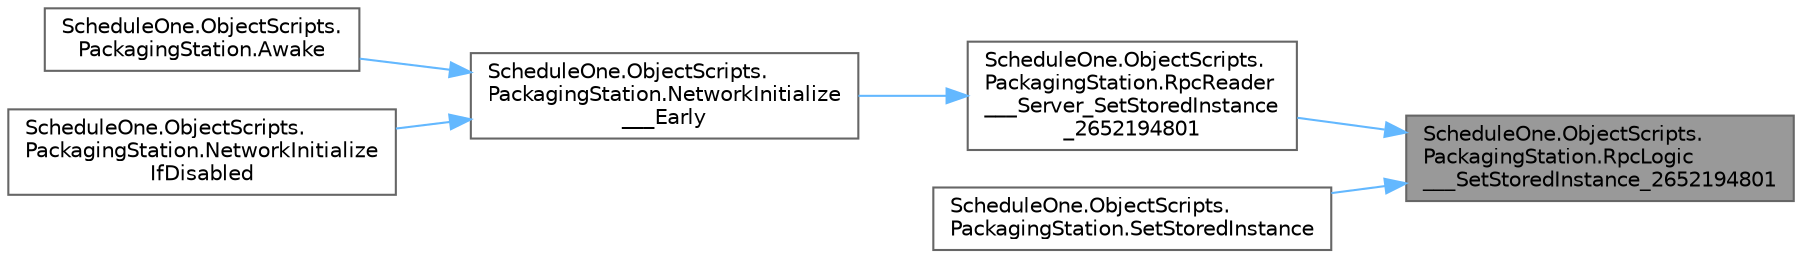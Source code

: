 digraph "ScheduleOne.ObjectScripts.PackagingStation.RpcLogic___SetStoredInstance_2652194801"
{
 // LATEX_PDF_SIZE
  bgcolor="transparent";
  edge [fontname=Helvetica,fontsize=10,labelfontname=Helvetica,labelfontsize=10];
  node [fontname=Helvetica,fontsize=10,shape=box,height=0.2,width=0.4];
  rankdir="RL";
  Node1 [id="Node000001",label="ScheduleOne.ObjectScripts.\lPackagingStation.RpcLogic\l___SetStoredInstance_2652194801",height=0.2,width=0.4,color="gray40", fillcolor="grey60", style="filled", fontcolor="black",tooltip=" "];
  Node1 -> Node2 [id="edge1_Node000001_Node000002",dir="back",color="steelblue1",style="solid",tooltip=" "];
  Node2 [id="Node000002",label="ScheduleOne.ObjectScripts.\lPackagingStation.RpcReader\l___Server_SetStoredInstance\l_2652194801",height=0.2,width=0.4,color="grey40", fillcolor="white", style="filled",URL="$class_schedule_one_1_1_object_scripts_1_1_packaging_station.html#abdea7496611d42046e9eb20bafcb8045",tooltip=" "];
  Node2 -> Node3 [id="edge2_Node000002_Node000003",dir="back",color="steelblue1",style="solid",tooltip=" "];
  Node3 [id="Node000003",label="ScheduleOne.ObjectScripts.\lPackagingStation.NetworkInitialize\l___Early",height=0.2,width=0.4,color="grey40", fillcolor="white", style="filled",URL="$class_schedule_one_1_1_object_scripts_1_1_packaging_station.html#a290c8f5e0a4d10213af3d404da522609",tooltip=" "];
  Node3 -> Node4 [id="edge3_Node000003_Node000004",dir="back",color="steelblue1",style="solid",tooltip=" "];
  Node4 [id="Node000004",label="ScheduleOne.ObjectScripts.\lPackagingStation.Awake",height=0.2,width=0.4,color="grey40", fillcolor="white", style="filled",URL="$class_schedule_one_1_1_object_scripts_1_1_packaging_station.html#a4ea346c48d7814bace9a0a0fbaabf595",tooltip=" "];
  Node3 -> Node5 [id="edge4_Node000003_Node000005",dir="back",color="steelblue1",style="solid",tooltip=" "];
  Node5 [id="Node000005",label="ScheduleOne.ObjectScripts.\lPackagingStation.NetworkInitialize\lIfDisabled",height=0.2,width=0.4,color="grey40", fillcolor="white", style="filled",URL="$class_schedule_one_1_1_object_scripts_1_1_packaging_station.html#ac1731a6d2cdacb979defd6d20f765d0f",tooltip=" "];
  Node1 -> Node6 [id="edge5_Node000001_Node000006",dir="back",color="steelblue1",style="solid",tooltip=" "];
  Node6 [id="Node000006",label="ScheduleOne.ObjectScripts.\lPackagingStation.SetStoredInstance",height=0.2,width=0.4,color="grey40", fillcolor="white", style="filled",URL="$class_schedule_one_1_1_object_scripts_1_1_packaging_station.html#aa76378a91872cde72ba3b2e5577f7ae0",tooltip=" "];
}
